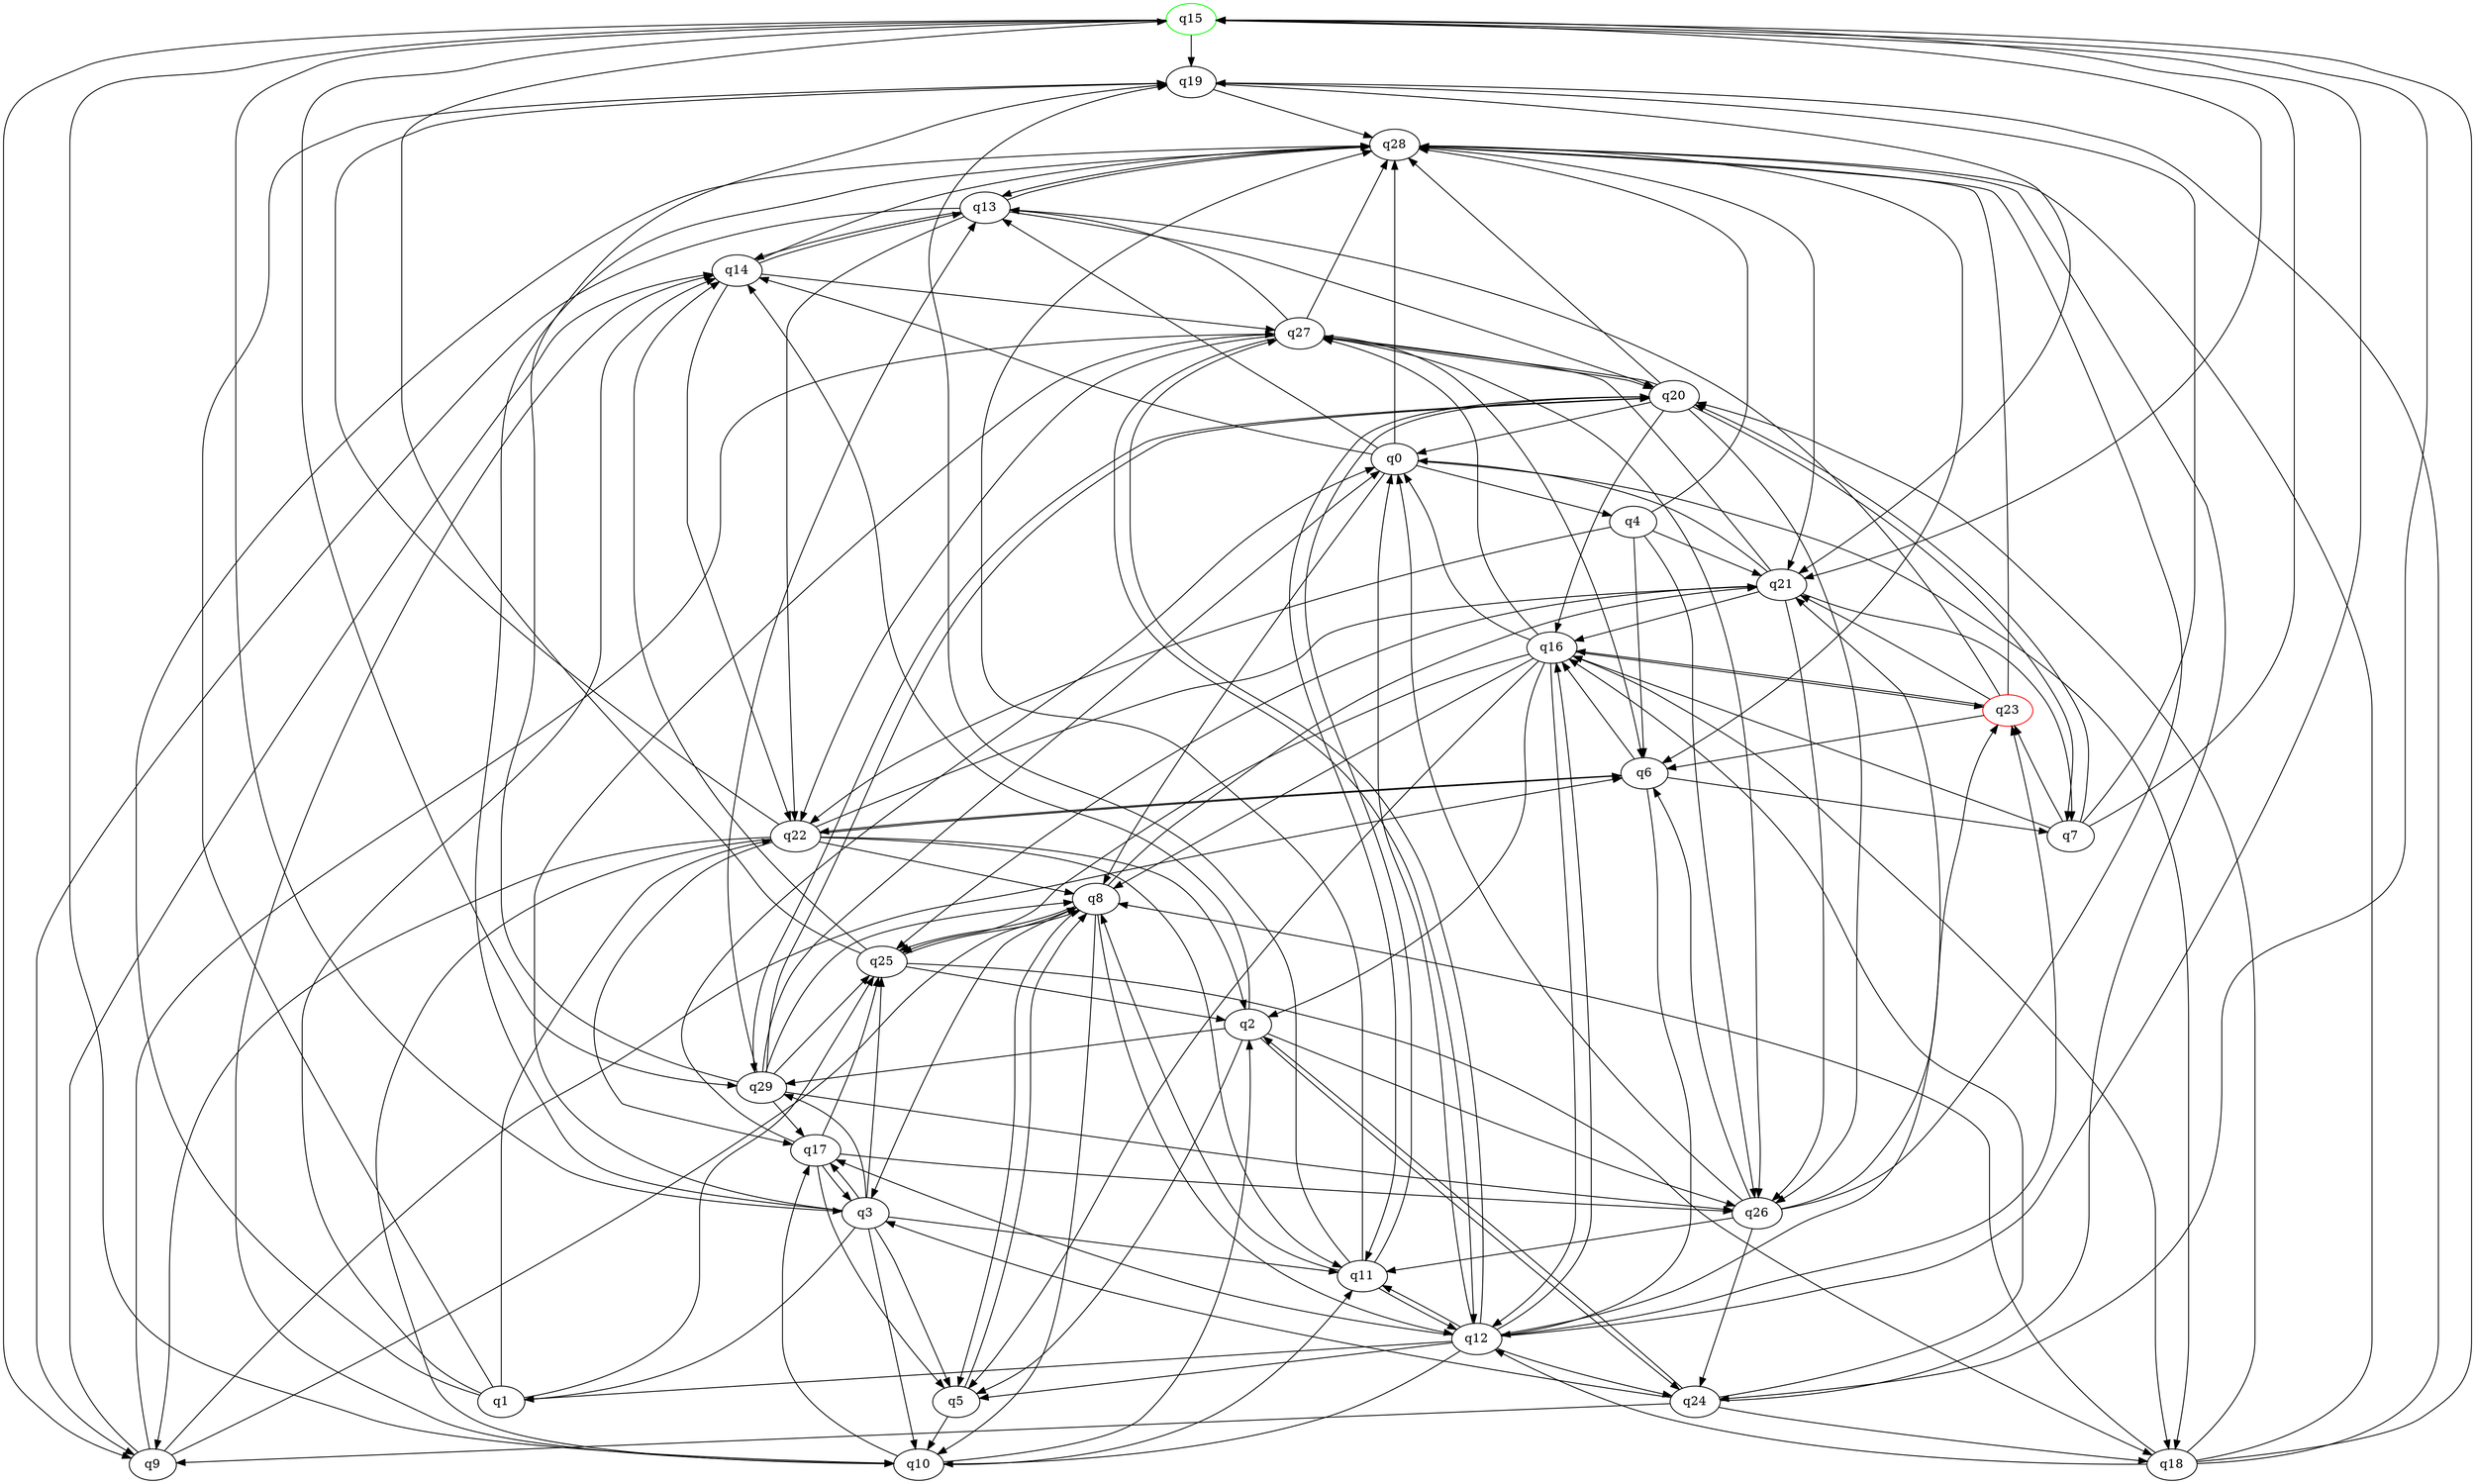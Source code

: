 digraph A{
q15 [initial=1,color=green];
q23 [final=1,color=red];
q0 -> q4;
q0 -> q8;
q0 -> q13;
q0 -> q14;
q0 -> q18;
q0 -> q28;
q1 -> q14;
q1 -> q19;
q1 -> q22;
q1 -> q25;
q1 -> q28;
q2 -> q5;
q2 -> q14;
q2 -> q24;
q2 -> q26;
q2 -> q29;
q3 -> q1;
q3 -> q5;
q3 -> q10;
q3 -> q11;
q3 -> q17;
q3 -> q25;
q3 -> q27;
q3 -> q28;
q3 -> q29;
q4 -> q6;
q4 -> q21;
q4 -> q22;
q4 -> q26;
q4 -> q28;
q5 -> q8;
q5 -> q10;
q6 -> q7;
q6 -> q12;
q6 -> q16;
q6 -> q22;
q7 -> q15;
q7 -> q16;
q7 -> q19;
q7 -> q20;
q7 -> q23;
q8 -> q3;
q8 -> q5;
q8 -> q10;
q8 -> q12;
q8 -> q21;
q8 -> q25;
q9 -> q6;
q9 -> q8;
q9 -> q14;
q9 -> q27;
q10 -> q2;
q10 -> q11;
q10 -> q14;
q10 -> q17;
q11 -> q8;
q11 -> q12;
q11 -> q19;
q11 -> q20;
q11 -> q28;
q12 -> q0;
q12 -> q1;
q12 -> q5;
q12 -> q10;
q12 -> q11;
q12 -> q15;
q12 -> q16;
q12 -> q17;
q12 -> q21;
q12 -> q23;
q12 -> q24;
q12 -> q27;
q13 -> q9;
q13 -> q14;
q13 -> q20;
q13 -> q22;
q13 -> q28;
q14 -> q13;
q14 -> q22;
q14 -> q27;
q14 -> q28;
q15 -> q3;
q15 -> q9;
q15 -> q10;
q15 -> q19;
q15 -> q21;
q15 -> q24;
q15 -> q29;
q16 -> q0;
q16 -> q2;
q16 -> q5;
q16 -> q8;
q16 -> q12;
q16 -> q18;
q16 -> q23;
q16 -> q25;
q16 -> q27;
q17 -> q0;
q17 -> q3;
q17 -> q5;
q17 -> q25;
q17 -> q26;
q18 -> q8;
q18 -> q12;
q18 -> q15;
q18 -> q19;
q18 -> q20;
q18 -> q28;
q19 -> q21;
q19 -> q28;
q20 -> q0;
q20 -> q7;
q20 -> q11;
q20 -> q16;
q20 -> q26;
q20 -> q27;
q20 -> q28;
q20 -> q29;
q21 -> q0;
q21 -> q7;
q21 -> q16;
q21 -> q25;
q21 -> q26;
q21 -> q27;
q22 -> q2;
q22 -> q6;
q22 -> q8;
q22 -> q9;
q22 -> q10;
q22 -> q11;
q22 -> q17;
q22 -> q19;
q22 -> q21;
q23 -> q6;
q23 -> q13;
q23 -> q16;
q23 -> q21;
q23 -> q28;
q24 -> q2;
q24 -> q3;
q24 -> q9;
q24 -> q16;
q24 -> q18;
q24 -> q28;
q25 -> q2;
q25 -> q8;
q25 -> q14;
q25 -> q15;
q25 -> q18;
q26 -> q0;
q26 -> q6;
q26 -> q11;
q26 -> q23;
q26 -> q24;
q26 -> q28;
q27 -> q6;
q27 -> q12;
q27 -> q13;
q27 -> q20;
q27 -> q22;
q27 -> q26;
q27 -> q28;
q28 -> q6;
q28 -> q13;
q28 -> q21;
q29 -> q0;
q29 -> q8;
q29 -> q13;
q29 -> q17;
q29 -> q19;
q29 -> q20;
q29 -> q25;
q29 -> q26;
}